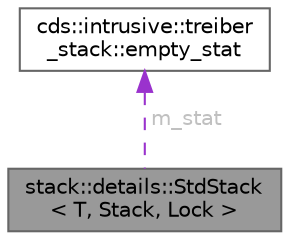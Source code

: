 digraph "stack::details::StdStack&lt; T, Stack, Lock &gt;"
{
 // LATEX_PDF_SIZE
  bgcolor="transparent";
  edge [fontname=Helvetica,fontsize=10,labelfontname=Helvetica,labelfontsize=10];
  node [fontname=Helvetica,fontsize=10,shape=box,height=0.2,width=0.4];
  Node1 [id="Node000001",label="stack::details::StdStack\l\< T, Stack, Lock \>",height=0.2,width=0.4,color="gray40", fillcolor="grey60", style="filled", fontcolor="black",tooltip=" "];
  Node2 -> Node1 [id="edge1_Node000001_Node000002",dir="back",color="darkorchid3",style="dashed",tooltip=" ",label=" m_stat",fontcolor="grey" ];
  Node2 [id="Node000002",label="cds::intrusive::treiber\l_stack::empty_stat",height=0.2,width=0.4,color="gray40", fillcolor="white", style="filled",URL="$structcds_1_1intrusive_1_1treiber__stack_1_1empty__stat.html",tooltip="Empty (no overhead) stack statistics. Support interface like treiber_stack::stat"];
}
